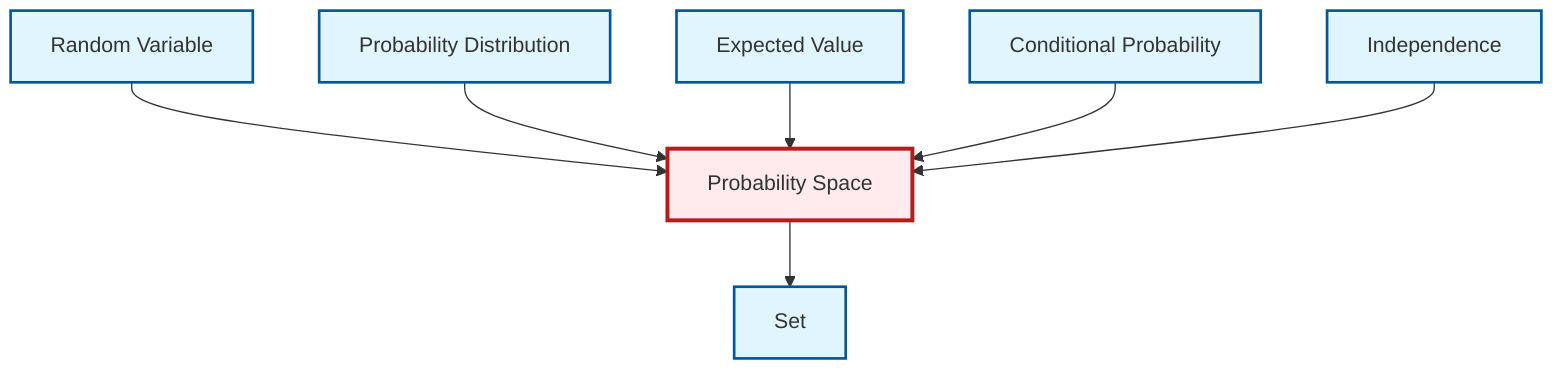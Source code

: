 graph TD
    classDef definition fill:#e1f5fe,stroke:#01579b,stroke-width:2px
    classDef theorem fill:#f3e5f5,stroke:#4a148c,stroke-width:2px
    classDef axiom fill:#fff3e0,stroke:#e65100,stroke-width:2px
    classDef example fill:#e8f5e9,stroke:#1b5e20,stroke-width:2px
    classDef current fill:#ffebee,stroke:#b71c1c,stroke-width:3px
    def-random-variable["Random Variable"]:::definition
    def-independence["Independence"]:::definition
    def-probability-space["Probability Space"]:::definition
    def-expectation["Expected Value"]:::definition
    def-conditional-probability["Conditional Probability"]:::definition
    def-set["Set"]:::definition
    def-probability-distribution["Probability Distribution"]:::definition
    def-random-variable --> def-probability-space
    def-probability-distribution --> def-probability-space
    def-expectation --> def-probability-space
    def-probability-space --> def-set
    def-conditional-probability --> def-probability-space
    def-independence --> def-probability-space
    class def-probability-space current